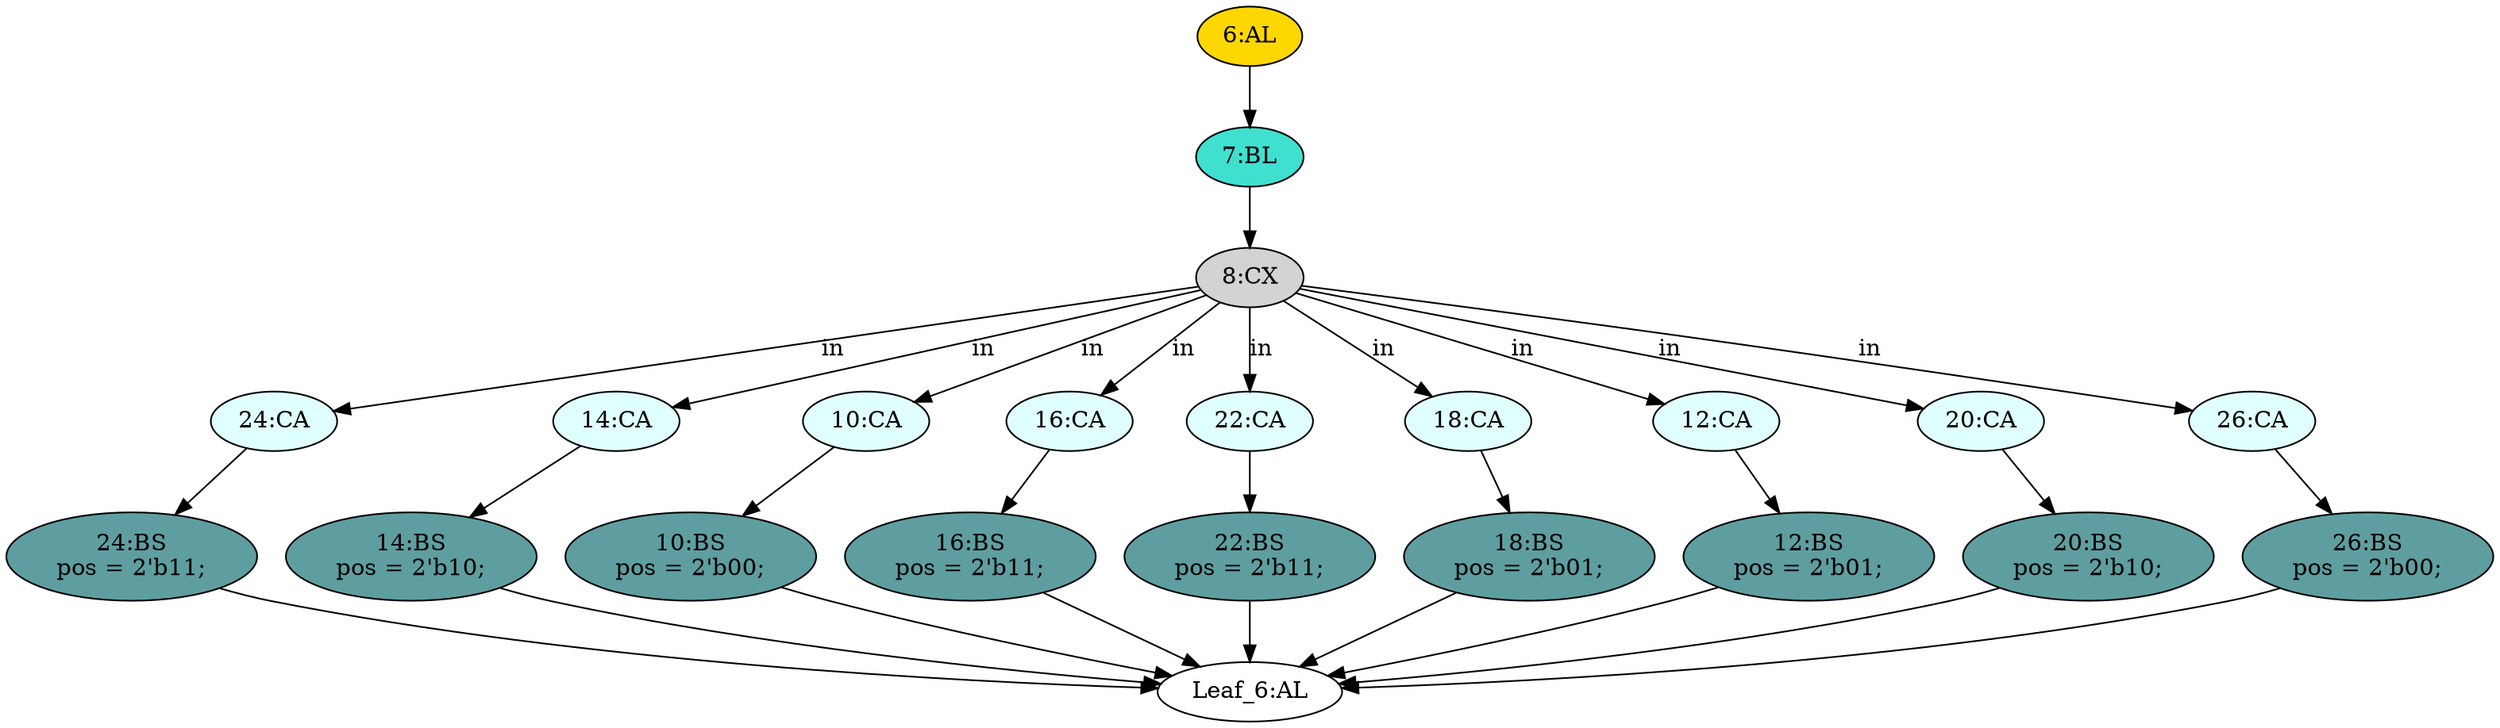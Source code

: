 strict digraph "compose( ,  )" {
	node [label="\N"];
	"24:CA"	[ast="<pyverilog.vparser.ast.Case object at 0x7f0eb91609d0>",
		fillcolor=lightcyan,
		label="24:CA",
		statements="[]",
		style=filled,
		typ=Case];
	"24:BS"	[ast="<pyverilog.vparser.ast.BlockingSubstitution object at 0x7f0eb9160690>",
		fillcolor=cadetblue,
		label="24:BS
pos = 2'b11;",
		statements="[<pyverilog.vparser.ast.BlockingSubstitution object at 0x7f0eb9160690>]",
		style=filled,
		typ=BlockingSubstitution];
	"24:CA" -> "24:BS"	[cond="[]",
		lineno=None];
	"12:BS"	[ast="<pyverilog.vparser.ast.BlockingSubstitution object at 0x7f0eb90e3250>",
		fillcolor=cadetblue,
		label="12:BS
pos = 2'b01;",
		statements="[<pyverilog.vparser.ast.BlockingSubstitution object at 0x7f0eb90e3250>]",
		style=filled,
		typ=BlockingSubstitution];
	"Leaf_6:AL"	[def_var="['pos']",
		label="Leaf_6:AL"];
	"12:BS" -> "Leaf_6:AL"	[cond="[]",
		lineno=None];
	"14:CA"	[ast="<pyverilog.vparser.ast.Case object at 0x7f0eb908eed0>",
		fillcolor=lightcyan,
		label="14:CA",
		statements="[]",
		style=filled,
		typ=Case];
	"14:BS"	[ast="<pyverilog.vparser.ast.BlockingSubstitution object at 0x7f0eb908ec10>",
		fillcolor=cadetblue,
		label="14:BS
pos = 2'b10;",
		statements="[<pyverilog.vparser.ast.BlockingSubstitution object at 0x7f0eb908ec10>]",
		style=filled,
		typ=BlockingSubstitution];
	"14:CA" -> "14:BS"	[cond="[]",
		lineno=None];
	"18:BS"	[ast="<pyverilog.vparser.ast.BlockingSubstitution object at 0x7f0eb90e6690>",
		fillcolor=cadetblue,
		label="18:BS
pos = 2'b01;",
		statements="[<pyverilog.vparser.ast.BlockingSubstitution object at 0x7f0eb90e6690>]",
		style=filled,
		typ=BlockingSubstitution];
	"18:BS" -> "Leaf_6:AL"	[cond="[]",
		lineno=None];
	"6:AL"	[ast="<pyverilog.vparser.ast.Always object at 0x7f0eb91757d0>",
		clk_sens=False,
		fillcolor=gold,
		label="6:AL",
		sens="['in', 'pos']",
		statements="[]",
		style=filled,
		typ=Always,
		use_var="['in']"];
	"7:BL"	[ast="<pyverilog.vparser.ast.Block object at 0x7f0eb90f7210>",
		fillcolor=turquoise,
		label="7:BL",
		statements="[]",
		style=filled,
		typ=Block];
	"6:AL" -> "7:BL"	[cond="[]",
		lineno=None];
	"22:BS"	[ast="<pyverilog.vparser.ast.BlockingSubstitution object at 0x7f0eba97d490>",
		fillcolor=cadetblue,
		label="22:BS
pos = 2'b11;",
		statements="[<pyverilog.vparser.ast.BlockingSubstitution object at 0x7f0eba97d490>]",
		style=filled,
		typ=BlockingSubstitution];
	"22:BS" -> "Leaf_6:AL"	[cond="[]",
		lineno=None];
	"20:BS"	[ast="<pyverilog.vparser.ast.BlockingSubstitution object at 0x7f0eb90e6d50>",
		fillcolor=cadetblue,
		label="20:BS
pos = 2'b10;",
		statements="[<pyverilog.vparser.ast.BlockingSubstitution object at 0x7f0eb90e6d50>]",
		style=filled,
		typ=BlockingSubstitution];
	"20:BS" -> "Leaf_6:AL"	[cond="[]",
		lineno=None];
	"10:CA"	[ast="<pyverilog.vparser.ast.Case object at 0x7f0eb9096950>",
		fillcolor=lightcyan,
		label="10:CA",
		statements="[]",
		style=filled,
		typ=Case];
	"10:BS"	[ast="<pyverilog.vparser.ast.BlockingSubstitution object at 0x7f0eb90e3150>",
		fillcolor=cadetblue,
		label="10:BS
pos = 2'b00;",
		statements="[<pyverilog.vparser.ast.BlockingSubstitution object at 0x7f0eb90e3150>]",
		style=filled,
		typ=BlockingSubstitution];
	"10:CA" -> "10:BS"	[cond="[]",
		lineno=None];
	"16:CA"	[ast="<pyverilog.vparser.ast.Case object at 0x7f0eb90f1590>",
		fillcolor=lightcyan,
		label="16:CA",
		statements="[]",
		style=filled,
		typ=Case];
	"16:BS"	[ast="<pyverilog.vparser.ast.BlockingSubstitution object at 0x7f0eb90f1290>",
		fillcolor=cadetblue,
		label="16:BS
pos = 2'b11;",
		statements="[<pyverilog.vparser.ast.BlockingSubstitution object at 0x7f0eb90f1290>]",
		style=filled,
		typ=BlockingSubstitution];
	"16:CA" -> "16:BS"	[cond="[]",
		lineno=None];
	"26:BS"	[ast="<pyverilog.vparser.ast.BlockingSubstitution object at 0x7f0eb8d58c50>",
		fillcolor=cadetblue,
		label="26:BS
pos = 2'b00;",
		statements="[<pyverilog.vparser.ast.BlockingSubstitution object at 0x7f0eb8d58c50>]",
		style=filled,
		typ=BlockingSubstitution];
	"26:BS" -> "Leaf_6:AL"	[cond="[]",
		lineno=None];
	"8:CX"	[ast="<pyverilog.vparser.ast.CasexStatement object at 0x7f0eb9160a90>",
		fillcolor=lightgray,
		label="8:CX",
		statements="[]",
		style=filled,
		typ=CasexStatement];
	"8:CX" -> "24:CA"	[cond="['in']",
		label=in,
		lineno=8];
	"8:CX" -> "14:CA"	[cond="['in']",
		label=in,
		lineno=8];
	"8:CX" -> "10:CA"	[cond="['in']",
		label=in,
		lineno=8];
	"8:CX" -> "16:CA"	[cond="['in']",
		label=in,
		lineno=8];
	"22:CA"	[ast="<pyverilog.vparser.ast.Case object at 0x7f0eb90e62d0>",
		fillcolor=lightcyan,
		label="22:CA",
		statements="[]",
		style=filled,
		typ=Case];
	"8:CX" -> "22:CA"	[cond="['in']",
		label=in,
		lineno=8];
	"18:CA"	[ast="<pyverilog.vparser.ast.Case object at 0x7f0eb90fd650>",
		fillcolor=lightcyan,
		label="18:CA",
		statements="[]",
		style=filled,
		typ=Case];
	"8:CX" -> "18:CA"	[cond="['in']",
		label=in,
		lineno=8];
	"12:CA"	[ast="<pyverilog.vparser.ast.Case object at 0x7f0eb90e3410>",
		fillcolor=lightcyan,
		label="12:CA",
		statements="[]",
		style=filled,
		typ=Case];
	"8:CX" -> "12:CA"	[cond="['in']",
		label=in,
		lineno=8];
	"20:CA"	[ast="<pyverilog.vparser.ast.Case object at 0x7f0eb90e6990>",
		fillcolor=lightcyan,
		label="20:CA",
		statements="[]",
		style=filled,
		typ=Case];
	"8:CX" -> "20:CA"	[cond="['in']",
		label=in,
		lineno=8];
	"26:CA"	[ast="<pyverilog.vparser.ast.Case object at 0x7f0eb9160d50>",
		fillcolor=lightcyan,
		label="26:CA",
		statements="[]",
		style=filled,
		typ=Case];
	"8:CX" -> "26:CA"	[cond="['in']",
		label=in,
		lineno=8];
	"22:CA" -> "22:BS"	[cond="[]",
		lineno=None];
	"18:CA" -> "18:BS"	[cond="[]",
		lineno=None];
	"24:BS" -> "Leaf_6:AL"	[cond="[]",
		lineno=None];
	"14:BS" -> "Leaf_6:AL"	[cond="[]",
		lineno=None];
	"12:CA" -> "12:BS"	[cond="[]",
		lineno=None];
	"20:CA" -> "20:BS"	[cond="[]",
		lineno=None];
	"16:BS" -> "Leaf_6:AL"	[cond="[]",
		lineno=None];
	"26:CA" -> "26:BS"	[cond="[]",
		lineno=None];
	"10:BS" -> "Leaf_6:AL"	[cond="[]",
		lineno=None];
	"7:BL" -> "8:CX"	[cond="[]",
		lineno=None];
}

